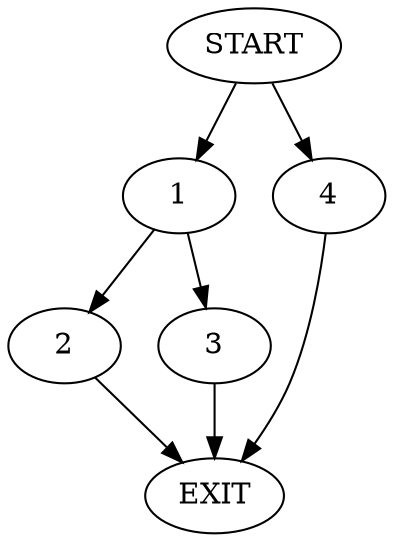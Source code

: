 digraph { 
0 [label="START"];
1;
2;
3;
4;
5[label="EXIT"];
0 -> 1;
0 -> 4;
1 -> 2;
1 -> 3;
2 -> 5;
3 -> 5;
4 -> 5;
}